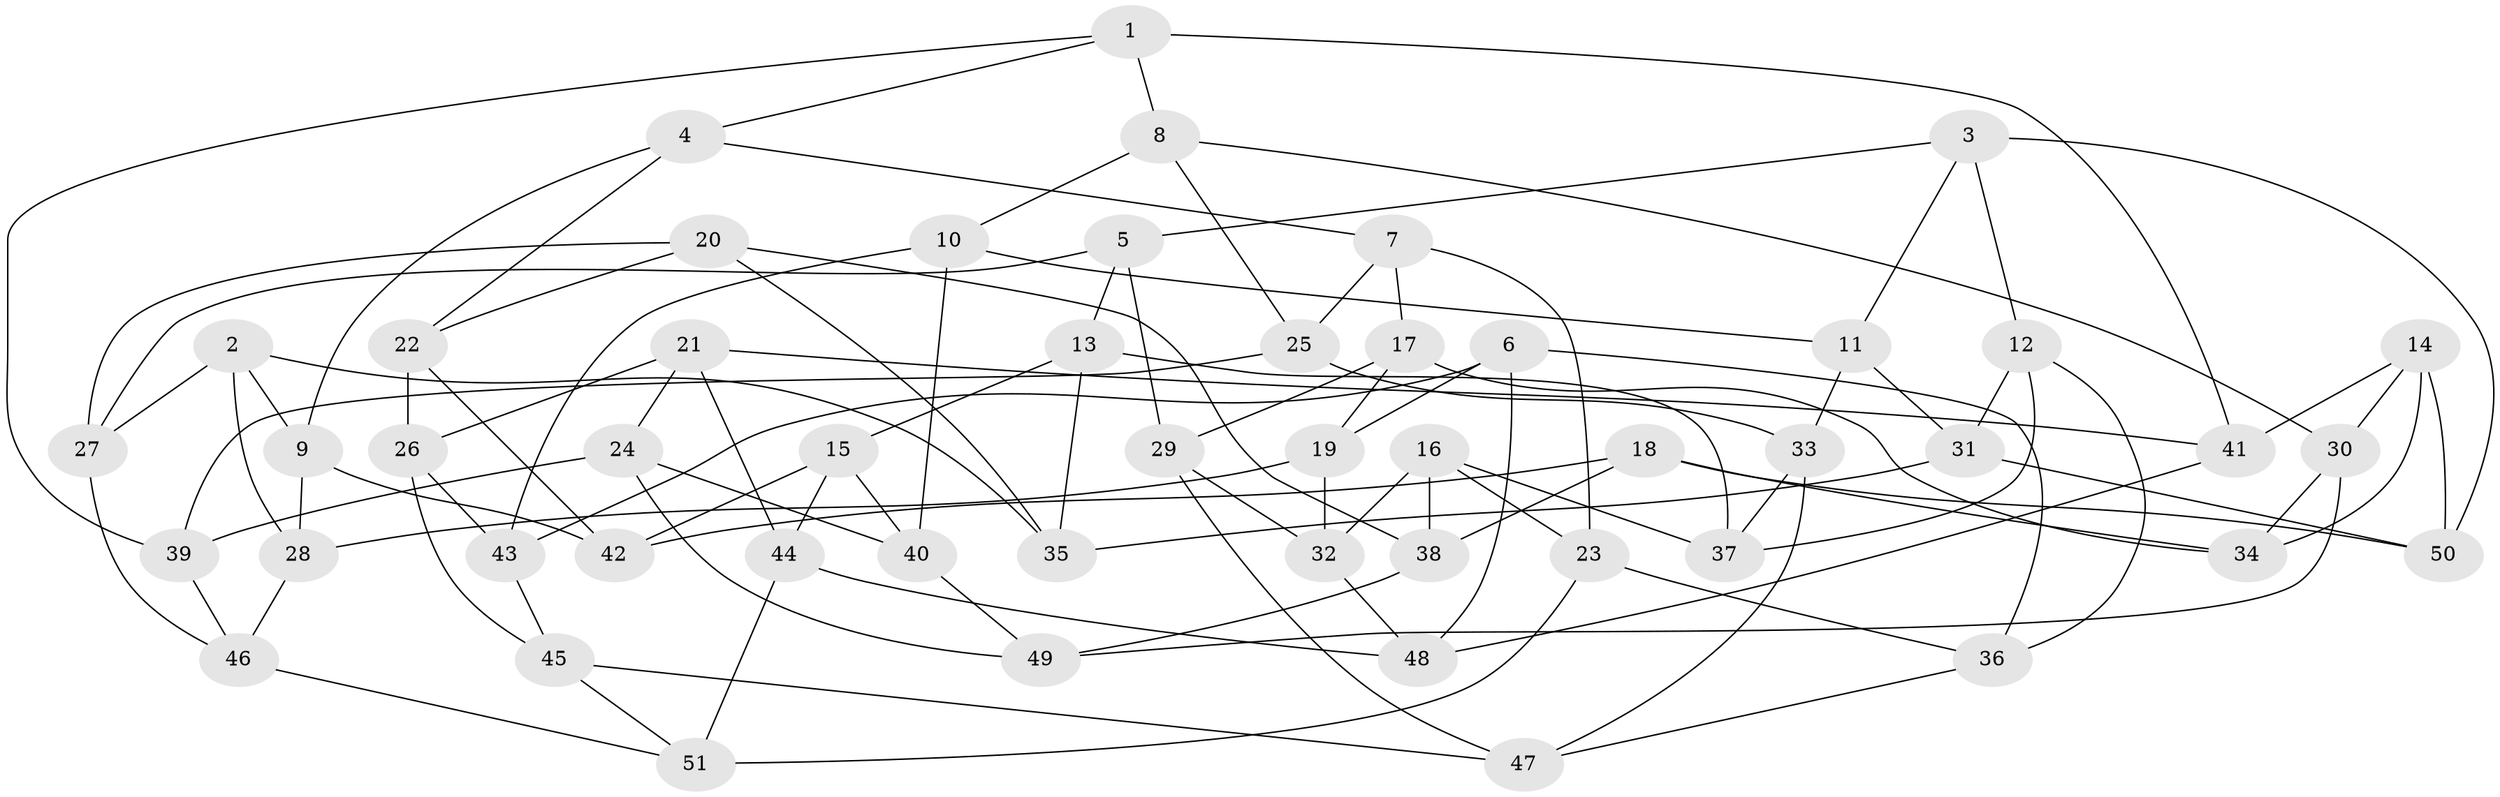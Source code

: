 // Generated by graph-tools (version 1.1) at 2025/16/03/09/25 04:16:35]
// undirected, 51 vertices, 102 edges
graph export_dot {
graph [start="1"]
  node [color=gray90,style=filled];
  1;
  2;
  3;
  4;
  5;
  6;
  7;
  8;
  9;
  10;
  11;
  12;
  13;
  14;
  15;
  16;
  17;
  18;
  19;
  20;
  21;
  22;
  23;
  24;
  25;
  26;
  27;
  28;
  29;
  30;
  31;
  32;
  33;
  34;
  35;
  36;
  37;
  38;
  39;
  40;
  41;
  42;
  43;
  44;
  45;
  46;
  47;
  48;
  49;
  50;
  51;
  1 -- 4;
  1 -- 41;
  1 -- 39;
  1 -- 8;
  2 -- 27;
  2 -- 9;
  2 -- 28;
  2 -- 35;
  3 -- 11;
  3 -- 5;
  3 -- 50;
  3 -- 12;
  4 -- 22;
  4 -- 7;
  4 -- 9;
  5 -- 13;
  5 -- 27;
  5 -- 29;
  6 -- 36;
  6 -- 43;
  6 -- 48;
  6 -- 19;
  7 -- 23;
  7 -- 25;
  7 -- 17;
  8 -- 10;
  8 -- 25;
  8 -- 30;
  9 -- 42;
  9 -- 28;
  10 -- 43;
  10 -- 40;
  10 -- 11;
  11 -- 31;
  11 -- 33;
  12 -- 36;
  12 -- 37;
  12 -- 31;
  13 -- 35;
  13 -- 15;
  13 -- 37;
  14 -- 34;
  14 -- 50;
  14 -- 30;
  14 -- 41;
  15 -- 44;
  15 -- 42;
  15 -- 40;
  16 -- 23;
  16 -- 32;
  16 -- 37;
  16 -- 38;
  17 -- 34;
  17 -- 19;
  17 -- 29;
  18 -- 34;
  18 -- 38;
  18 -- 50;
  18 -- 42;
  19 -- 32;
  19 -- 28;
  20 -- 35;
  20 -- 38;
  20 -- 22;
  20 -- 27;
  21 -- 24;
  21 -- 26;
  21 -- 41;
  21 -- 44;
  22 -- 26;
  22 -- 42;
  23 -- 36;
  23 -- 51;
  24 -- 40;
  24 -- 49;
  24 -- 39;
  25 -- 33;
  25 -- 39;
  26 -- 45;
  26 -- 43;
  27 -- 46;
  28 -- 46;
  29 -- 32;
  29 -- 47;
  30 -- 49;
  30 -- 34;
  31 -- 50;
  31 -- 35;
  32 -- 48;
  33 -- 47;
  33 -- 37;
  36 -- 47;
  38 -- 49;
  39 -- 46;
  40 -- 49;
  41 -- 48;
  43 -- 45;
  44 -- 51;
  44 -- 48;
  45 -- 47;
  45 -- 51;
  46 -- 51;
}
